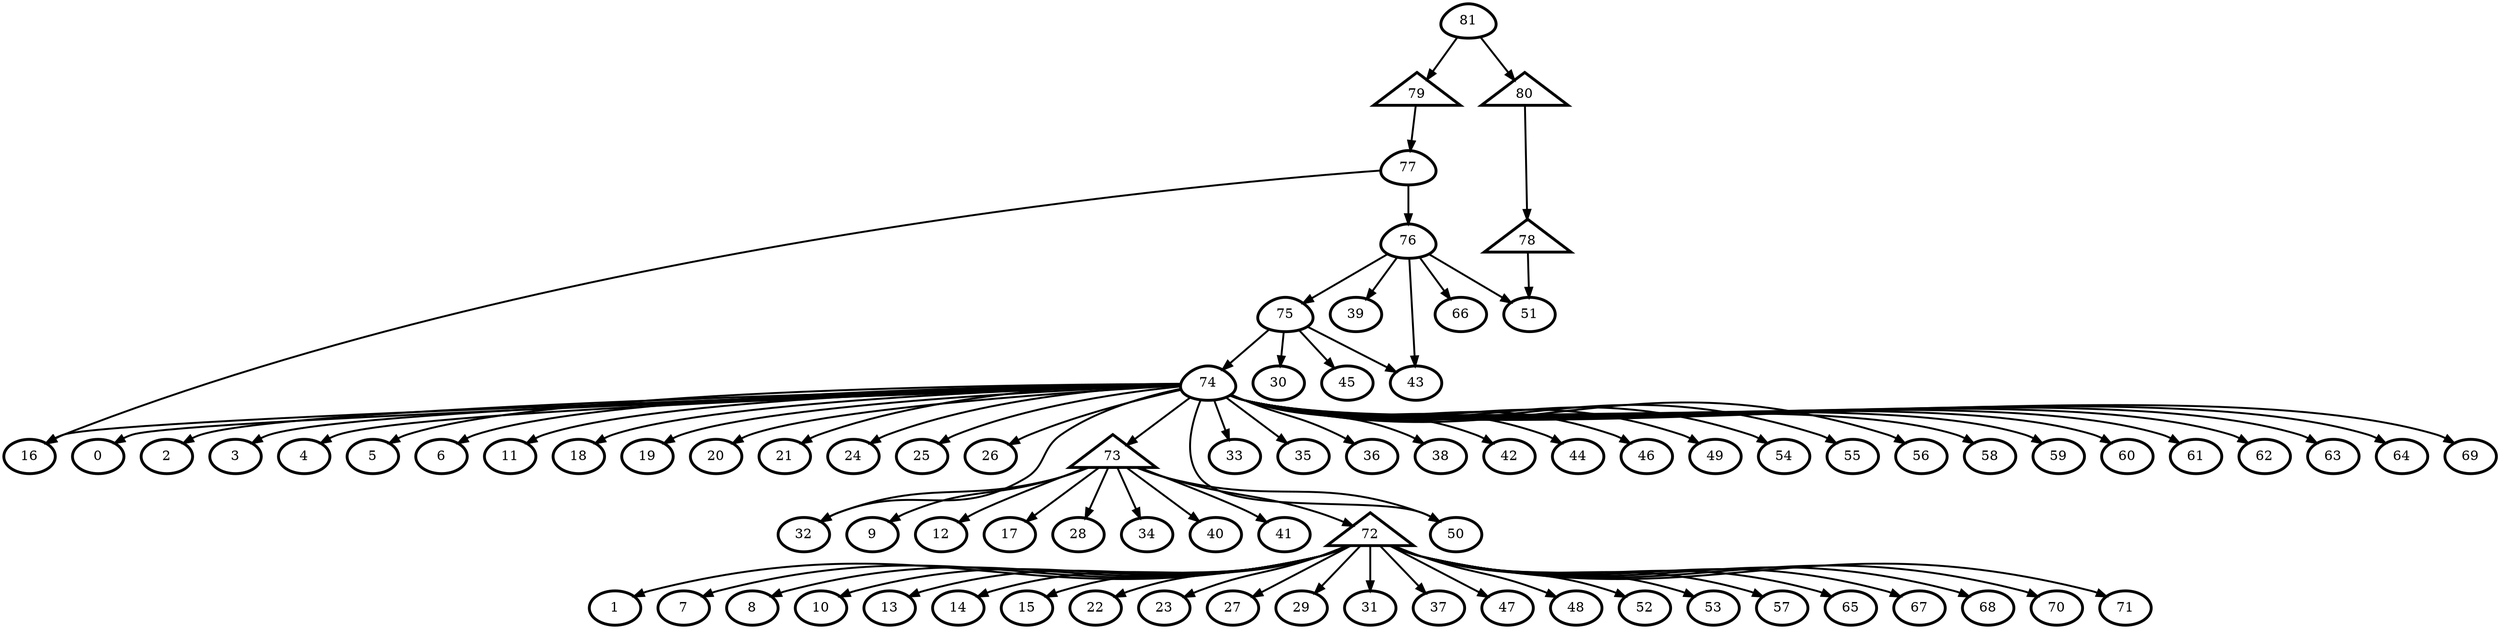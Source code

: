 digraph G {
    0 [penwidth=3,label="0"]
    1 [penwidth=3,label="1"]
    2 [penwidth=3,label="2"]
    3 [penwidth=3,label="3"]
    4 [penwidth=3,label="4"]
    5 [penwidth=3,label="5"]
    6 [penwidth=3,label="6"]
    7 [penwidth=3,label="7"]
    8 [penwidth=3,label="8"]
    9 [penwidth=3,label="9"]
    10 [penwidth=3,label="10"]
    11 [penwidth=3,label="11"]
    12 [penwidth=3,label="12"]
    13 [penwidth=3,label="13"]
    14 [penwidth=3,label="14"]
    15 [penwidth=3,label="15"]
    16 [penwidth=3,label="16"]
    17 [penwidth=3,label="17"]
    18 [penwidth=3,label="18"]
    19 [penwidth=3,label="19"]
    20 [penwidth=3,label="20"]
    21 [penwidth=3,label="21"]
    22 [penwidth=3,label="22"]
    23 [penwidth=3,label="23"]
    24 [penwidth=3,label="24"]
    25 [penwidth=3,label="25"]
    26 [penwidth=3,label="26"]
    27 [penwidth=3,label="27"]
    28 [penwidth=3,label="28"]
    29 [penwidth=3,label="29"]
    30 [penwidth=3,label="30"]
    31 [penwidth=3,label="31"]
    32 [penwidth=3,label="32"]
    33 [penwidth=3,label="33"]
    34 [penwidth=3,label="34"]
    35 [penwidth=3,label="35"]
    36 [penwidth=3,label="36"]
    37 [penwidth=3,label="37"]
    38 [penwidth=3,label="38"]
    39 [penwidth=3,label="39"]
    40 [penwidth=3,label="40"]
    41 [penwidth=3,label="41"]
    42 [penwidth=3,label="42"]
    43 [penwidth=3,label="43"]
    44 [penwidth=3,label="44"]
    45 [penwidth=3,label="45"]
    46 [penwidth=3,label="46"]
    47 [penwidth=3,label="47"]
    48 [penwidth=3,label="48"]
    49 [penwidth=3,label="49"]
    50 [penwidth=3,label="50"]
    51 [penwidth=3,label="51"]
    52 [penwidth=3,label="52"]
    53 [penwidth=3,label="53"]
    54 [penwidth=3,label="54"]
    55 [penwidth=3,label="55"]
    56 [penwidth=3,label="56"]
    57 [penwidth=3,label="57"]
    58 [penwidth=3,label="58"]
    59 [penwidth=3,label="59"]
    60 [penwidth=3,label="60"]
    61 [penwidth=3,label="61"]
    62 [penwidth=3,label="62"]
    63 [penwidth=3,label="63"]
    64 [penwidth=3,label="64"]
    65 [penwidth=3,label="65"]
    66 [penwidth=3,label="66"]
    67 [penwidth=3,label="67"]
    68 [penwidth=3,label="68"]
    69 [penwidth=3,label="69"]
    70 [penwidth=3,label="70"]
    71 [penwidth=3,label="71"]
    72 [penwidth=3,label="74",shape = "egg"]
    73 [penwidth=3,label="75",shape = "egg"]
    74 [penwidth=3,label="76",shape = "egg"]
    75 [penwidth=3,label="77",shape = "egg"]
    76 [penwidth=3,label="72",shape = "triangle"]
    77 [penwidth=3,label="73",shape = "triangle"]
    78 [penwidth=3,label="78",shape = "triangle"]
    79 [penwidth=3,label="79",shape = "triangle"]
    80 [penwidth=3,label="80",shape = "triangle"]
    81 [penwidth=3,label="81",shape = "egg"]

    76 -> 14 [penwidth=2]
    76 -> 27 [penwidth=2]
    76 -> 52 [penwidth=2]
    76 -> 71 [penwidth=2]
    76 -> 48 [penwidth=2]
    76 -> 23 [penwidth=2]
    76 -> 22 [penwidth=2]
    76 -> 67 [penwidth=2]
    76 -> 7 [penwidth=2]
    76 -> 10 [penwidth=2]
    76 -> 15 [penwidth=2]
    76 -> 65 [penwidth=2]
    76 -> 70 [penwidth=2]
    76 -> 8 [penwidth=2]
    76 -> 53 [penwidth=2]
    76 -> 57 [penwidth=2]
    76 -> 1 [penwidth=2]
    76 -> 37 [penwidth=2]
    76 -> 29 [penwidth=2]
    76 -> 47 [penwidth=2]
    76 -> 31 [penwidth=2]
    76 -> 68 [penwidth=2]
    76 -> 13 [penwidth=2]
    77 -> 76 [penwidth=2]
    77 -> 50 [penwidth=2]
    77 -> 12 [penwidth=2]
    77 -> 34 [penwidth=2]
    77 -> 17 [penwidth=2]
    77 -> 41 [penwidth=2]
    77 -> 32 [penwidth=2]
    77 -> 28 [penwidth=2]
    77 -> 40 [penwidth=2]
    77 -> 9 [penwidth=2]
    72 -> 35 [penwidth=2]
    72 -> 63 [penwidth=2]
    72 -> 33 [penwidth=2]
    72 -> 38 [penwidth=2]
    72 -> 4 [penwidth=2]
    72 -> 50 [penwidth=2]
    72 -> 18 [penwidth=2]
    72 -> 11 [penwidth=2]
    72 -> 6 [penwidth=2]
    72 -> 44 [penwidth=2]
    72 -> 32 [penwidth=2]
    72 -> 5 [penwidth=2]
    72 -> 3 [penwidth=2]
    72 -> 20 [penwidth=2]
    72 -> 24 [penwidth=2]
    72 -> 16 [penwidth=2]
    72 -> 49 [penwidth=2]
    72 -> 62 [penwidth=2]
    72 -> 25 [penwidth=2]
    72 -> 61 [penwidth=2]
    72 -> 54 [penwidth=2]
    72 -> 2 [penwidth=2]
    72 -> 0 [penwidth=2]
    72 -> 58 [penwidth=2]
    72 -> 42 [penwidth=2]
    72 -> 56 [penwidth=2]
    72 -> 59 [penwidth=2]
    72 -> 69 [penwidth=2]
    72 -> 26 [penwidth=2]
    72 -> 36 [penwidth=2]
    72 -> 77 [penwidth=2]
    72 -> 21 [penwidth=2]
    72 -> 64 [penwidth=2]
    72 -> 19 [penwidth=2]
    72 -> 46 [penwidth=2]
    72 -> 55 [penwidth=2]
    72 -> 60 [penwidth=2]
    73 -> 30 [penwidth=2]
    73 -> 72 [penwidth=2]
    73 -> 45 [penwidth=2]
    73 -> 43 [penwidth=2]
    74 -> 51 [penwidth=2]
    74 -> 39 [penwidth=2]
    74 -> 43 [penwidth=2]
    74 -> 66 [penwidth=2]
    74 -> 73 [penwidth=2]
    75 -> 16 [penwidth=2]
    75 -> 74 [penwidth=2]
    78 -> 51 [penwidth=2]
    79 -> 75 [penwidth=2]
    80 -> 78 [penwidth=2]
    81 -> 79 [penwidth=2]
    81 -> 80 [penwidth=2]
}